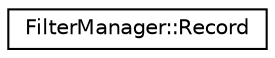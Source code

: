 digraph "Graphical Class Hierarchy"
{
  edge [fontname="Helvetica",fontsize="10",labelfontname="Helvetica",labelfontsize="10"];
  node [fontname="Helvetica",fontsize="10",shape=record];
  rankdir="LR";
  Node1 [label="FilterManager::Record",height=0.2,width=0.4,color="black", fillcolor="white", style="filled",URL="$class_filter_manager_1_1_record.xhtml"];
}
